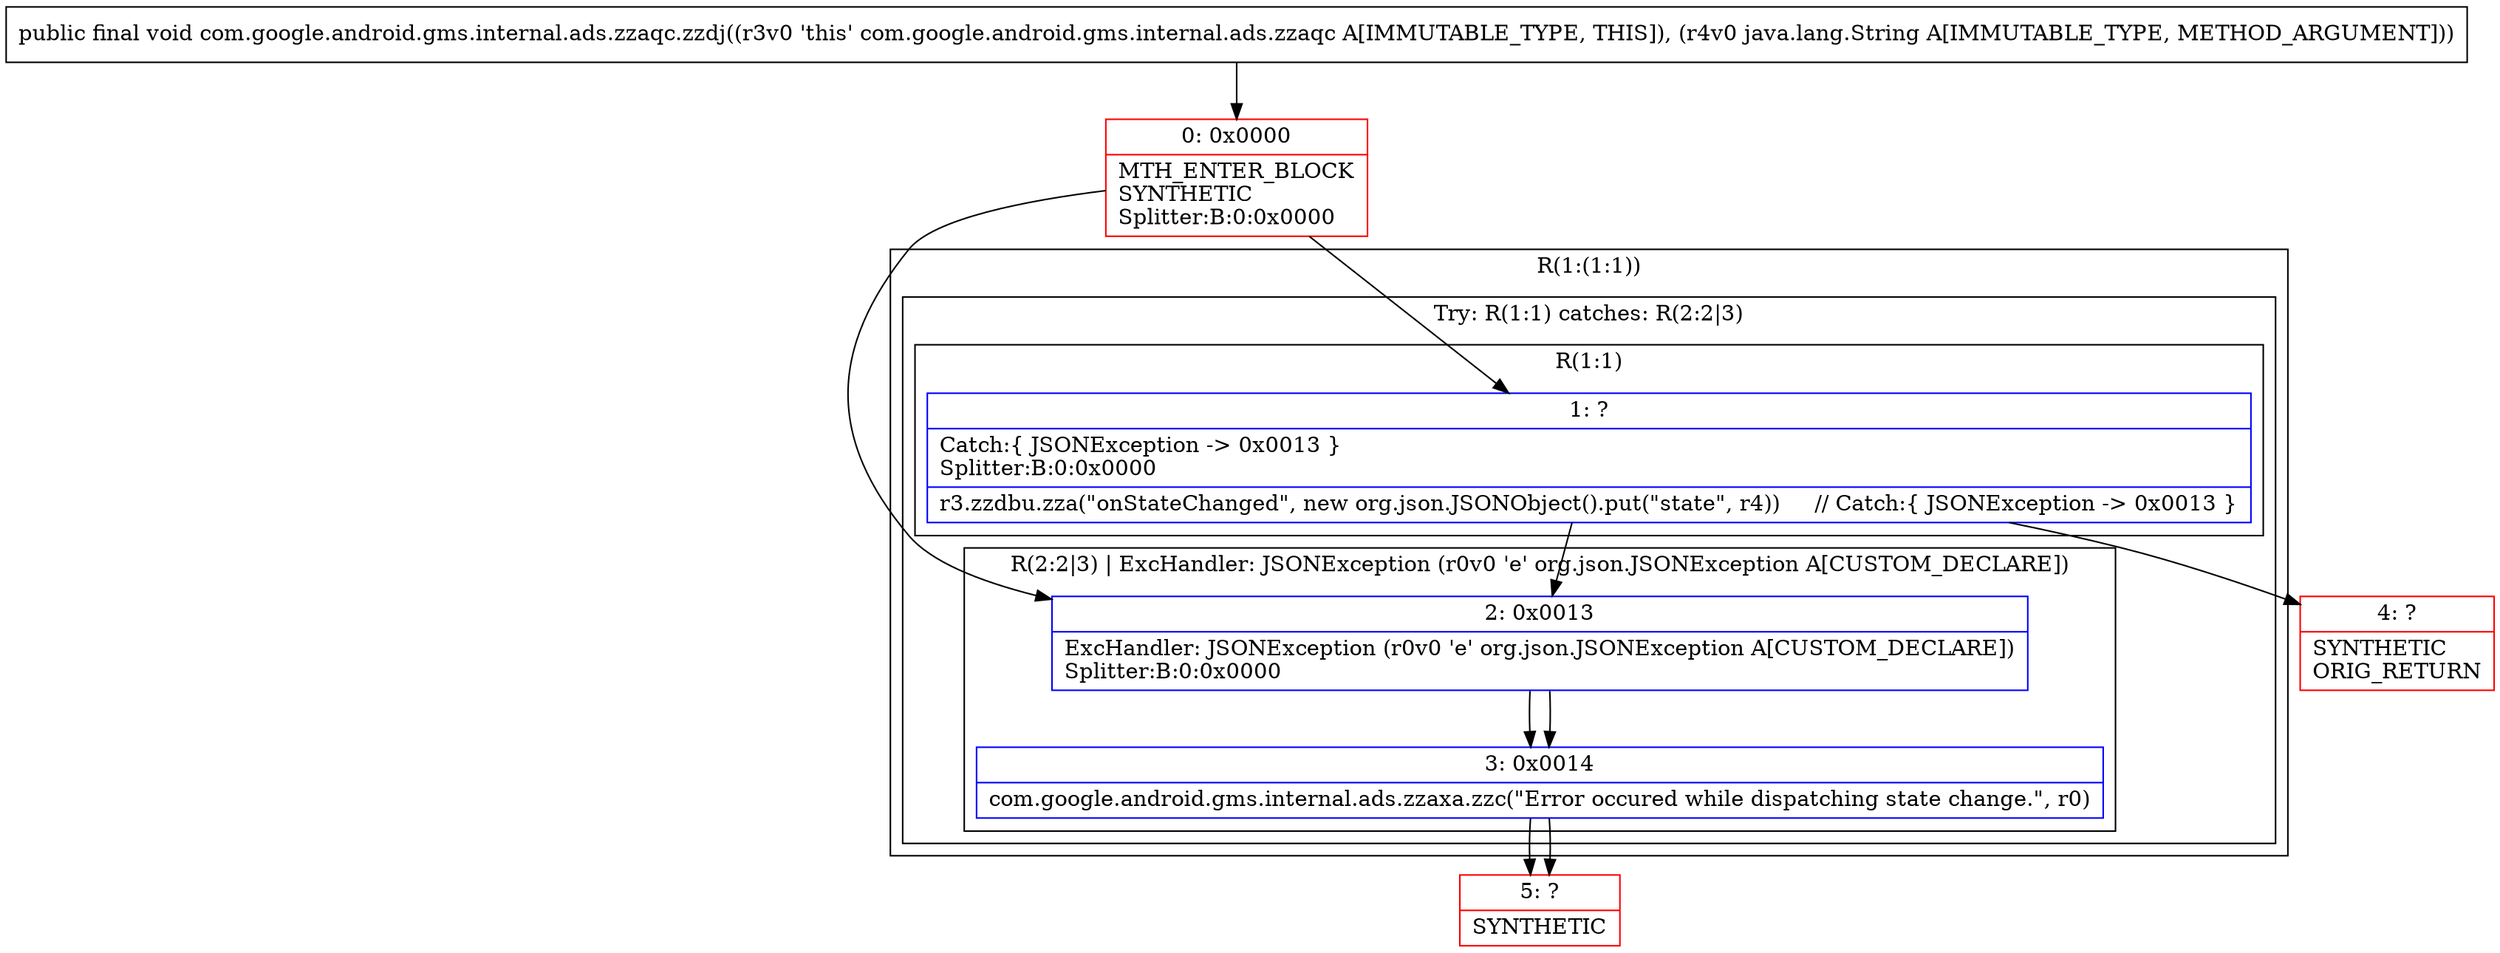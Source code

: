 digraph "CFG forcom.google.android.gms.internal.ads.zzaqc.zzdj(Ljava\/lang\/String;)V" {
subgraph cluster_Region_378033606 {
label = "R(1:(1:1))";
node [shape=record,color=blue];
subgraph cluster_TryCatchRegion_1250286556 {
label = "Try: R(1:1) catches: R(2:2|3)";
node [shape=record,color=blue];
subgraph cluster_Region_1206056492 {
label = "R(1:1)";
node [shape=record,color=blue];
Node_1 [shape=record,label="{1\:\ ?|Catch:\{ JSONException \-\> 0x0013 \}\lSplitter:B:0:0x0000\l|r3.zzdbu.zza(\"onStateChanged\", new org.json.JSONObject().put(\"state\", r4))     \/\/ Catch:\{ JSONException \-\> 0x0013 \}\l}"];
}
subgraph cluster_Region_1220041874 {
label = "R(2:2|3) | ExcHandler: JSONException (r0v0 'e' org.json.JSONException A[CUSTOM_DECLARE])\l";
node [shape=record,color=blue];
Node_2 [shape=record,label="{2\:\ 0x0013|ExcHandler: JSONException (r0v0 'e' org.json.JSONException A[CUSTOM_DECLARE])\lSplitter:B:0:0x0000\l}"];
Node_3 [shape=record,label="{3\:\ 0x0014|com.google.android.gms.internal.ads.zzaxa.zzc(\"Error occured while dispatching state change.\", r0)\l}"];
}
}
}
subgraph cluster_Region_1220041874 {
label = "R(2:2|3) | ExcHandler: JSONException (r0v0 'e' org.json.JSONException A[CUSTOM_DECLARE])\l";
node [shape=record,color=blue];
Node_2 [shape=record,label="{2\:\ 0x0013|ExcHandler: JSONException (r0v0 'e' org.json.JSONException A[CUSTOM_DECLARE])\lSplitter:B:0:0x0000\l}"];
Node_3 [shape=record,label="{3\:\ 0x0014|com.google.android.gms.internal.ads.zzaxa.zzc(\"Error occured while dispatching state change.\", r0)\l}"];
}
Node_0 [shape=record,color=red,label="{0\:\ 0x0000|MTH_ENTER_BLOCK\lSYNTHETIC\lSplitter:B:0:0x0000\l}"];
Node_4 [shape=record,color=red,label="{4\:\ ?|SYNTHETIC\lORIG_RETURN\l}"];
Node_5 [shape=record,color=red,label="{5\:\ ?|SYNTHETIC\l}"];
MethodNode[shape=record,label="{public final void com.google.android.gms.internal.ads.zzaqc.zzdj((r3v0 'this' com.google.android.gms.internal.ads.zzaqc A[IMMUTABLE_TYPE, THIS]), (r4v0 java.lang.String A[IMMUTABLE_TYPE, METHOD_ARGUMENT])) }"];
MethodNode -> Node_0;
Node_1 -> Node_2;
Node_1 -> Node_4;
Node_2 -> Node_3;
Node_3 -> Node_5;
Node_2 -> Node_3;
Node_3 -> Node_5;
Node_0 -> Node_1;
Node_0 -> Node_2;
}

